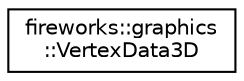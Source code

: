 digraph "Graphical Class Hierarchy"
{
 // LATEX_PDF_SIZE
  edge [fontname="Helvetica",fontsize="10",labelfontname="Helvetica",labelfontsize="10"];
  node [fontname="Helvetica",fontsize="10",shape=record];
  rankdir="LR";
  Node0 [label="fireworks::graphics\l::VertexData3D",height=0.2,width=0.4,color="black", fillcolor="white", style="filled",URL="$structfireworks_1_1graphics_1_1_vertex_data3_d.html",tooltip="The vertex structure of a 3D primitive."];
}
